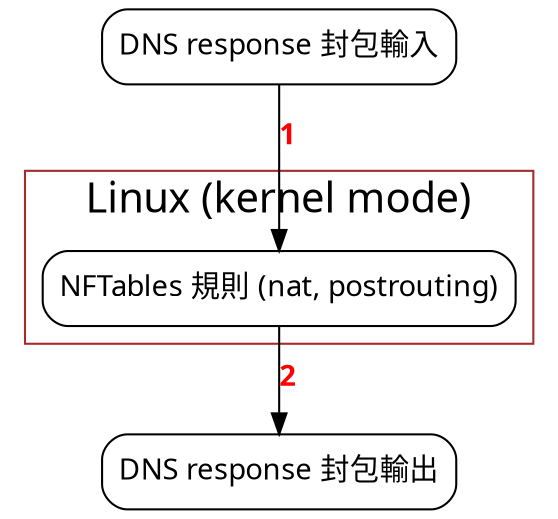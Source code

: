 digraph G {
	graph [layout=dot fontname="Cantarell,sans-serif"];
	node [shape=Mrecord fontname="Cantarell,sans-serif"];
	edge [fontname="Cantarell,sans-serif"];

	subgraph cluster_kernel {
		label = <<font point-size="20">Linux (kernel mode)</font>>;
		color = "brown";
		nft_nat_postrouting   [label="NFTables 規則 (nat, postrouting)"];
	}

	pkt_in  [label="DNS response 封包輸入"];
	pkt_out [label="DNS response 封包輸出"];

	pkt_in                 -> nft_nat_postrouting  [label=<<font color="red"><b>1</b></font>>];
	nft_nat_postrouting    -> pkt_out              [label=<<font color="red"><b>2</b></font>>];
}
